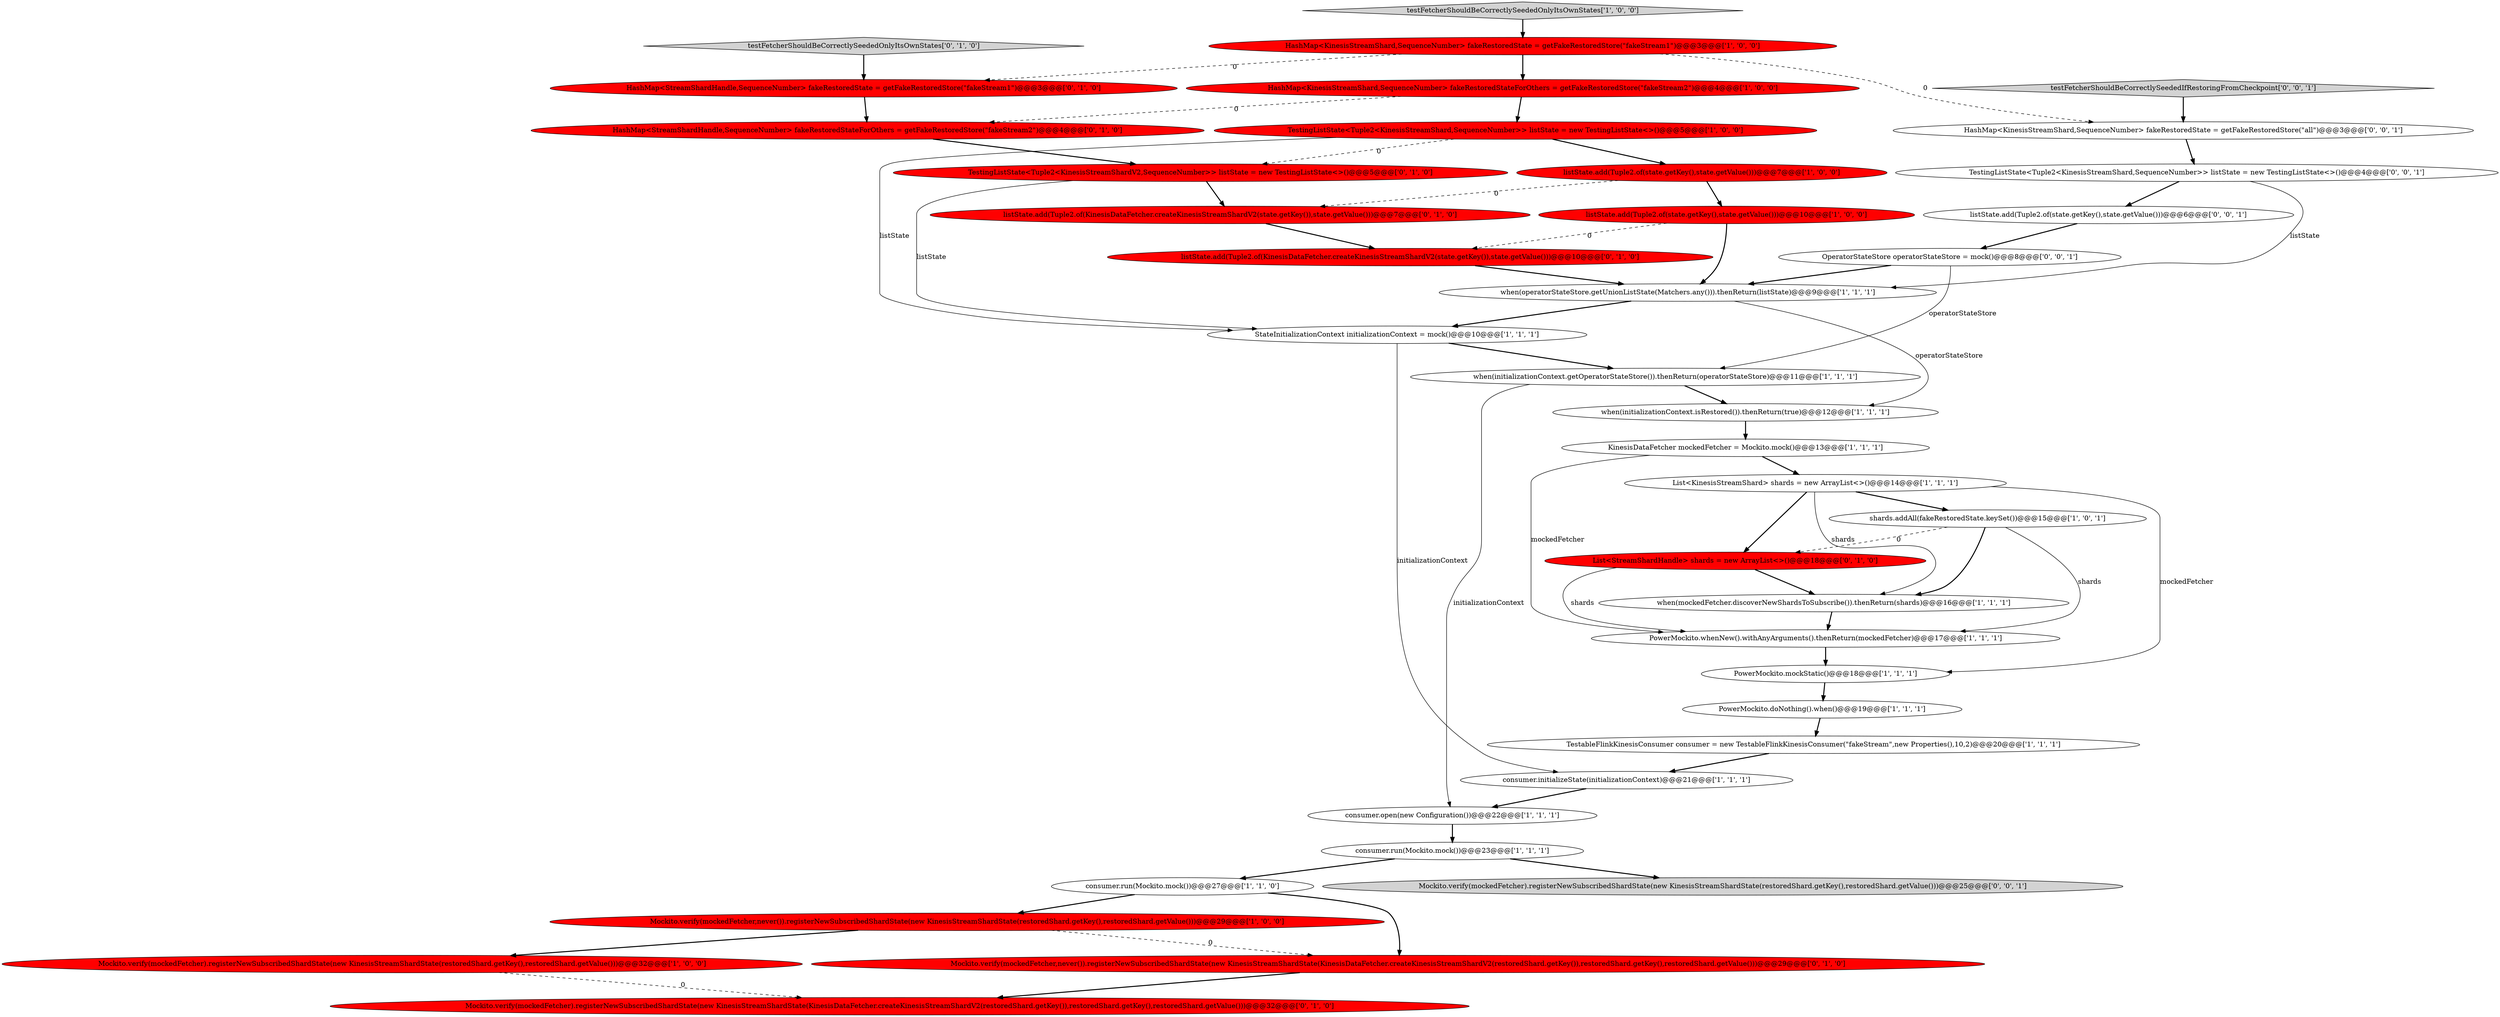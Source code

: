 digraph {
10 [style = filled, label = "TestingListState<Tuple2<KinesisStreamShard,SequenceNumber>> listState = new TestingListState<>()@@@5@@@['1', '0', '0']", fillcolor = red, shape = ellipse image = "AAA1AAABBB1BBB"];
5 [style = filled, label = "TestableFlinkKinesisConsumer consumer = new TestableFlinkKinesisConsumer(\"fakeStream\",new Properties(),10,2)@@@20@@@['1', '1', '1']", fillcolor = white, shape = ellipse image = "AAA0AAABBB1BBB"];
19 [style = filled, label = "Mockito.verify(mockedFetcher,never()).registerNewSubscribedShardState(new KinesisStreamShardState(restoredShard.getKey(),restoredShard.getValue()))@@@29@@@['1', '0', '0']", fillcolor = red, shape = ellipse image = "AAA1AAABBB1BBB"];
28 [style = filled, label = "TestingListState<Tuple2<KinesisStreamShardV2,SequenceNumber>> listState = new TestingListState<>()@@@5@@@['0', '1', '0']", fillcolor = red, shape = ellipse image = "AAA1AAABBB2BBB"];
0 [style = filled, label = "StateInitializationContext initializationContext = mock()@@@10@@@['1', '1', '1']", fillcolor = white, shape = ellipse image = "AAA0AAABBB1BBB"];
15 [style = filled, label = "shards.addAll(fakeRestoredState.keySet())@@@15@@@['1', '0', '1']", fillcolor = white, shape = ellipse image = "AAA0AAABBB1BBB"];
33 [style = filled, label = "OperatorStateStore operatorStateStore = mock()@@@8@@@['0', '0', '1']", fillcolor = white, shape = ellipse image = "AAA0AAABBB3BBB"];
11 [style = filled, label = "consumer.initializeState(initializationContext)@@@21@@@['1', '1', '1']", fillcolor = white, shape = ellipse image = "AAA0AAABBB1BBB"];
14 [style = filled, label = "listState.add(Tuple2.of(state.getKey(),state.getValue()))@@@7@@@['1', '0', '0']", fillcolor = red, shape = ellipse image = "AAA1AAABBB1BBB"];
2 [style = filled, label = "PowerMockito.mockStatic()@@@18@@@['1', '1', '1']", fillcolor = white, shape = ellipse image = "AAA0AAABBB1BBB"];
6 [style = filled, label = "consumer.run(Mockito.mock())@@@27@@@['1', '1', '0']", fillcolor = white, shape = ellipse image = "AAA0AAABBB1BBB"];
36 [style = filled, label = "TestingListState<Tuple2<KinesisStreamShard,SequenceNumber>> listState = new TestingListState<>()@@@4@@@['0', '0', '1']", fillcolor = white, shape = ellipse image = "AAA0AAABBB3BBB"];
32 [style = filled, label = "Mockito.verify(mockedFetcher,never()).registerNewSubscribedShardState(new KinesisStreamShardState(KinesisDataFetcher.createKinesisStreamShardV2(restoredShard.getKey()),restoredShard.getKey(),restoredShard.getValue()))@@@29@@@['0', '1', '0']", fillcolor = red, shape = ellipse image = "AAA1AAABBB2BBB"];
26 [style = filled, label = "HashMap<StreamShardHandle,SequenceNumber> fakeRestoredStateForOthers = getFakeRestoredStore(\"fakeStream2\")@@@4@@@['0', '1', '0']", fillcolor = red, shape = ellipse image = "AAA1AAABBB2BBB"];
8 [style = filled, label = "List<KinesisStreamShard> shards = new ArrayList<>()@@@14@@@['1', '1', '1']", fillcolor = white, shape = ellipse image = "AAA0AAABBB1BBB"];
17 [style = filled, label = "when(mockedFetcher.discoverNewShardsToSubscribe()).thenReturn(shards)@@@16@@@['1', '1', '1']", fillcolor = white, shape = ellipse image = "AAA0AAABBB1BBB"];
20 [style = filled, label = "when(initializationContext.getOperatorStateStore()).thenReturn(operatorStateStore)@@@11@@@['1', '1', '1']", fillcolor = white, shape = ellipse image = "AAA0AAABBB1BBB"];
38 [style = filled, label = "Mockito.verify(mockedFetcher).registerNewSubscribedShardState(new KinesisStreamShardState(restoredShard.getKey(),restoredShard.getValue()))@@@25@@@['0', '0', '1']", fillcolor = lightgray, shape = ellipse image = "AAA0AAABBB3BBB"];
37 [style = filled, label = "listState.add(Tuple2.of(state.getKey(),state.getValue()))@@@6@@@['0', '0', '1']", fillcolor = white, shape = ellipse image = "AAA0AAABBB3BBB"];
31 [style = filled, label = "listState.add(Tuple2.of(KinesisDataFetcher.createKinesisStreamShardV2(state.getKey()),state.getValue()))@@@7@@@['0', '1', '0']", fillcolor = red, shape = ellipse image = "AAA1AAABBB2BBB"];
22 [style = filled, label = "consumer.run(Mockito.mock())@@@23@@@['1', '1', '1']", fillcolor = white, shape = ellipse image = "AAA0AAABBB1BBB"];
13 [style = filled, label = "when(initializationContext.isRestored()).thenReturn(true)@@@12@@@['1', '1', '1']", fillcolor = white, shape = ellipse image = "AAA0AAABBB1BBB"];
1 [style = filled, label = "listState.add(Tuple2.of(state.getKey(),state.getValue()))@@@10@@@['1', '0', '0']", fillcolor = red, shape = ellipse image = "AAA1AAABBB1BBB"];
27 [style = filled, label = "listState.add(Tuple2.of(KinesisDataFetcher.createKinesisStreamShardV2(state.getKey()),state.getValue()))@@@10@@@['0', '1', '0']", fillcolor = red, shape = ellipse image = "AAA1AAABBB2BBB"];
9 [style = filled, label = "PowerMockito.doNothing().when()@@@19@@@['1', '1', '1']", fillcolor = white, shape = ellipse image = "AAA0AAABBB1BBB"];
16 [style = filled, label = "Mockito.verify(mockedFetcher).registerNewSubscribedShardState(new KinesisStreamShardState(restoredShard.getKey(),restoredShard.getValue()))@@@32@@@['1', '0', '0']", fillcolor = red, shape = ellipse image = "AAA1AAABBB1BBB"];
29 [style = filled, label = "List<StreamShardHandle> shards = new ArrayList<>()@@@18@@@['0', '1', '0']", fillcolor = red, shape = ellipse image = "AAA1AAABBB2BBB"];
24 [style = filled, label = "Mockito.verify(mockedFetcher).registerNewSubscribedShardState(new KinesisStreamShardState(KinesisDataFetcher.createKinesisStreamShardV2(restoredShard.getKey()),restoredShard.getKey(),restoredShard.getValue()))@@@32@@@['0', '1', '0']", fillcolor = red, shape = ellipse image = "AAA1AAABBB2BBB"];
7 [style = filled, label = "PowerMockito.whenNew().withAnyArguments().thenReturn(mockedFetcher)@@@17@@@['1', '1', '1']", fillcolor = white, shape = ellipse image = "AAA0AAABBB1BBB"];
4 [style = filled, label = "KinesisDataFetcher mockedFetcher = Mockito.mock()@@@13@@@['1', '1', '1']", fillcolor = white, shape = ellipse image = "AAA0AAABBB1BBB"];
21 [style = filled, label = "consumer.open(new Configuration())@@@22@@@['1', '1', '1']", fillcolor = white, shape = ellipse image = "AAA0AAABBB1BBB"];
35 [style = filled, label = "HashMap<KinesisStreamShard,SequenceNumber> fakeRestoredState = getFakeRestoredStore(\"all\")@@@3@@@['0', '0', '1']", fillcolor = white, shape = ellipse image = "AAA0AAABBB3BBB"];
34 [style = filled, label = "testFetcherShouldBeCorrectlySeededIfRestoringFromCheckpoint['0', '0', '1']", fillcolor = lightgray, shape = diamond image = "AAA0AAABBB3BBB"];
18 [style = filled, label = "when(operatorStateStore.getUnionListState(Matchers.any())).thenReturn(listState)@@@9@@@['1', '1', '1']", fillcolor = white, shape = ellipse image = "AAA0AAABBB1BBB"];
25 [style = filled, label = "testFetcherShouldBeCorrectlySeededOnlyItsOwnStates['0', '1', '0']", fillcolor = lightgray, shape = diamond image = "AAA0AAABBB2BBB"];
23 [style = filled, label = "testFetcherShouldBeCorrectlySeededOnlyItsOwnStates['1', '0', '0']", fillcolor = lightgray, shape = diamond image = "AAA0AAABBB1BBB"];
12 [style = filled, label = "HashMap<KinesisStreamShard,SequenceNumber> fakeRestoredStateForOthers = getFakeRestoredStore(\"fakeStream2\")@@@4@@@['1', '0', '0']", fillcolor = red, shape = ellipse image = "AAA1AAABBB1BBB"];
30 [style = filled, label = "HashMap<StreamShardHandle,SequenceNumber> fakeRestoredState = getFakeRestoredStore(\"fakeStream1\")@@@3@@@['0', '1', '0']", fillcolor = red, shape = ellipse image = "AAA1AAABBB2BBB"];
3 [style = filled, label = "HashMap<KinesisStreamShard,SequenceNumber> fakeRestoredState = getFakeRestoredStore(\"fakeStream1\")@@@3@@@['1', '0', '0']", fillcolor = red, shape = ellipse image = "AAA1AAABBB1BBB"];
6->32 [style = bold, label=""];
27->18 [style = bold, label=""];
3->30 [style = dashed, label="0"];
29->17 [style = bold, label=""];
20->13 [style = bold, label=""];
3->35 [style = dashed, label="0"];
8->15 [style = bold, label=""];
18->13 [style = solid, label="operatorStateStore"];
10->14 [style = bold, label=""];
16->24 [style = dashed, label="0"];
36->18 [style = solid, label="listState"];
25->30 [style = bold, label=""];
8->17 [style = solid, label="shards"];
28->31 [style = bold, label=""];
11->21 [style = bold, label=""];
1->27 [style = dashed, label="0"];
30->26 [style = bold, label=""];
33->20 [style = solid, label="operatorStateStore"];
15->7 [style = solid, label="shards"];
10->28 [style = dashed, label="0"];
1->18 [style = bold, label=""];
23->3 [style = bold, label=""];
15->29 [style = dashed, label="0"];
6->19 [style = bold, label=""];
2->9 [style = bold, label=""];
3->12 [style = bold, label=""];
8->2 [style = solid, label="mockedFetcher"];
14->1 [style = bold, label=""];
19->16 [style = bold, label=""];
17->7 [style = bold, label=""];
29->7 [style = solid, label="shards"];
12->26 [style = dashed, label="0"];
22->38 [style = bold, label=""];
15->17 [style = bold, label=""];
12->10 [style = bold, label=""];
10->0 [style = solid, label="listState"];
31->27 [style = bold, label=""];
33->18 [style = bold, label=""];
21->22 [style = bold, label=""];
28->0 [style = solid, label="listState"];
7->2 [style = bold, label=""];
4->7 [style = solid, label="mockedFetcher"];
9->5 [style = bold, label=""];
0->11 [style = solid, label="initializationContext"];
4->8 [style = bold, label=""];
20->21 [style = solid, label="initializationContext"];
0->20 [style = bold, label=""];
5->11 [style = bold, label=""];
36->37 [style = bold, label=""];
26->28 [style = bold, label=""];
34->35 [style = bold, label=""];
35->36 [style = bold, label=""];
19->32 [style = dashed, label="0"];
37->33 [style = bold, label=""];
32->24 [style = bold, label=""];
8->29 [style = bold, label=""];
18->0 [style = bold, label=""];
22->6 [style = bold, label=""];
13->4 [style = bold, label=""];
14->31 [style = dashed, label="0"];
}
